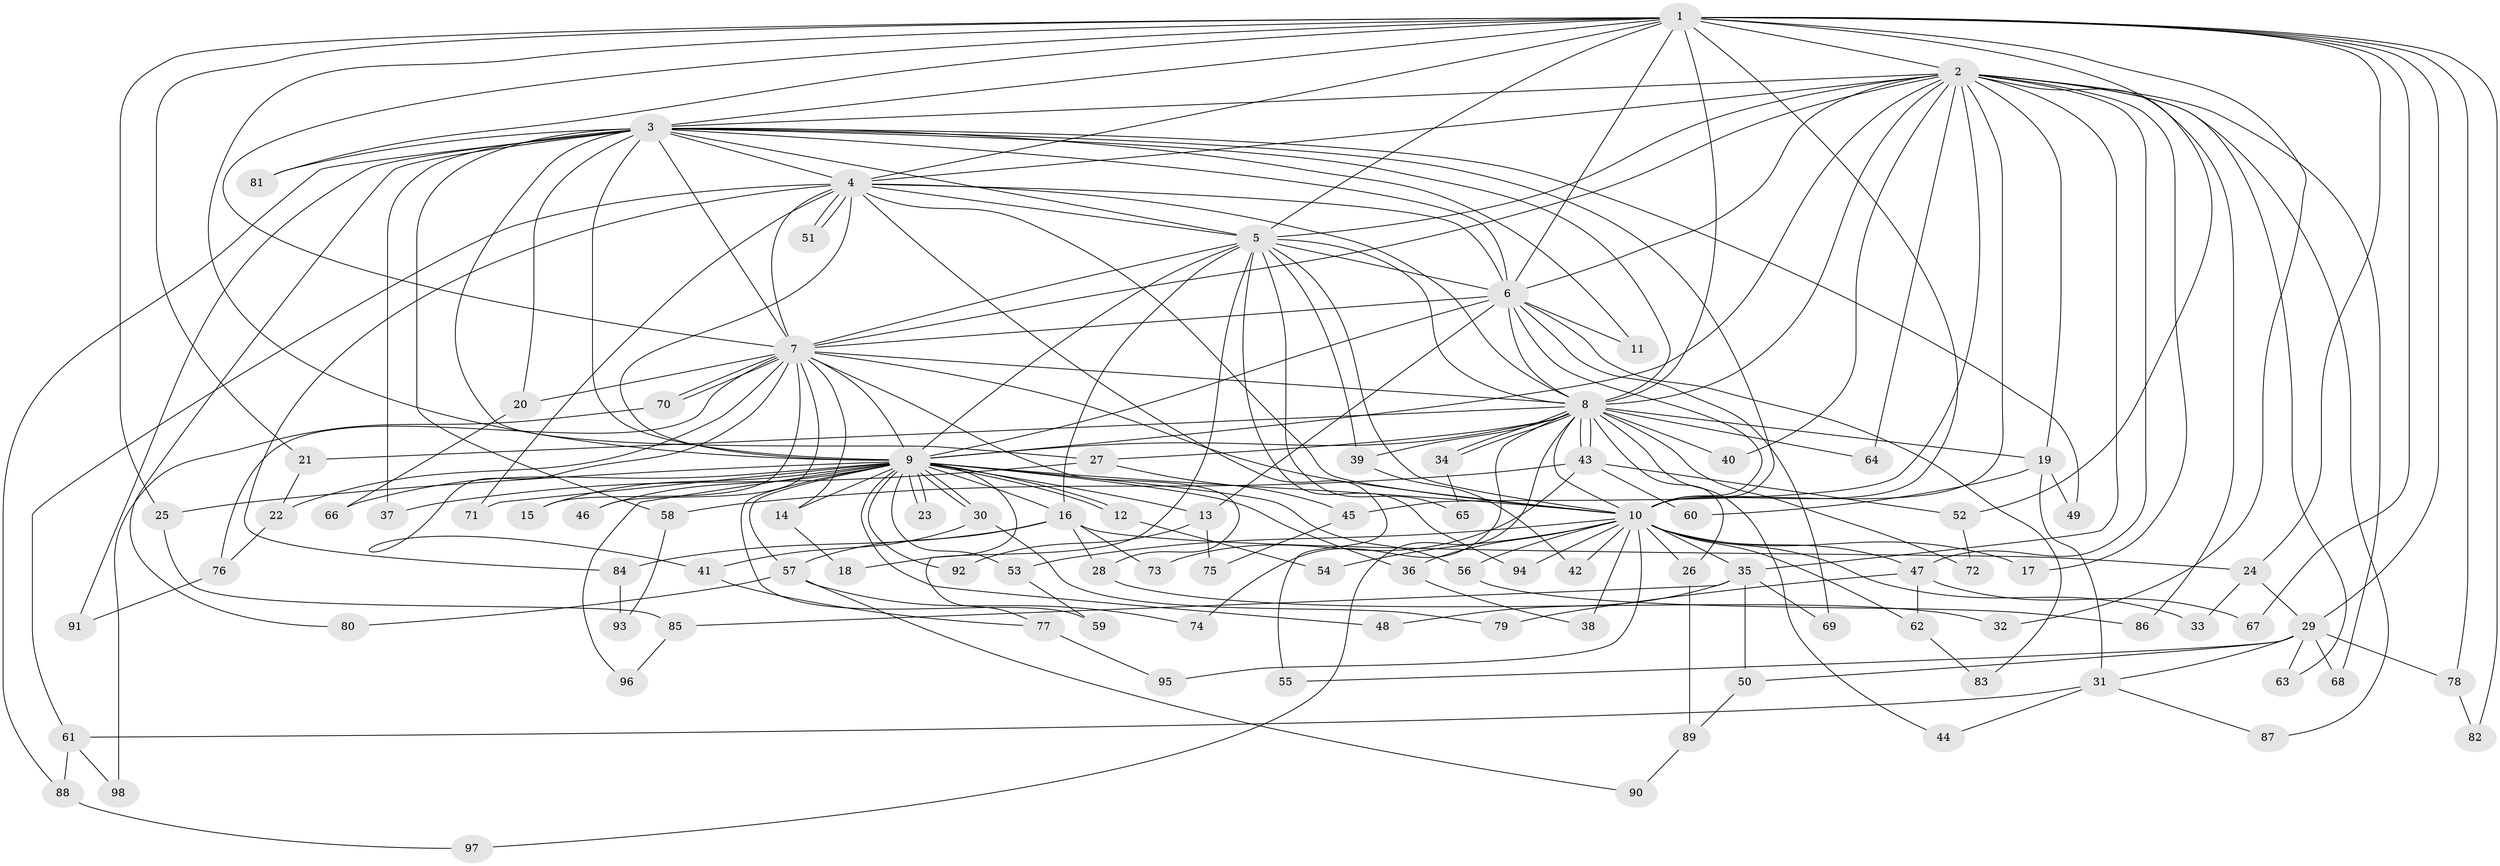 // coarse degree distribution, {21: 0.02702702702702703, 18: 0.013513513513513514, 19: 0.013513513513513514, 12: 0.013513513513513514, 13: 0.013513513513513514, 17: 0.013513513513513514, 25: 0.013513513513513514, 28: 0.013513513513513514, 2: 0.4864864864864865, 3: 0.24324324324324326, 8: 0.013513513513513514, 5: 0.06756756756756757, 9: 0.013513513513513514, 4: 0.04054054054054054, 6: 0.013513513513513514}
// Generated by graph-tools (version 1.1) at 2025/51/02/27/25 19:51:45]
// undirected, 98 vertices, 221 edges
graph export_dot {
graph [start="1"]
  node [color=gray90,style=filled];
  1;
  2;
  3;
  4;
  5;
  6;
  7;
  8;
  9;
  10;
  11;
  12;
  13;
  14;
  15;
  16;
  17;
  18;
  19;
  20;
  21;
  22;
  23;
  24;
  25;
  26;
  27;
  28;
  29;
  30;
  31;
  32;
  33;
  34;
  35;
  36;
  37;
  38;
  39;
  40;
  41;
  42;
  43;
  44;
  45;
  46;
  47;
  48;
  49;
  50;
  51;
  52;
  53;
  54;
  55;
  56;
  57;
  58;
  59;
  60;
  61;
  62;
  63;
  64;
  65;
  66;
  67;
  68;
  69;
  70;
  71;
  72;
  73;
  74;
  75;
  76;
  77;
  78;
  79;
  80;
  81;
  82;
  83;
  84;
  85;
  86;
  87;
  88;
  89;
  90;
  91;
  92;
  93;
  94;
  95;
  96;
  97;
  98;
  1 -- 2;
  1 -- 3;
  1 -- 4;
  1 -- 5;
  1 -- 6;
  1 -- 7;
  1 -- 8;
  1 -- 9;
  1 -- 10;
  1 -- 21;
  1 -- 24;
  1 -- 25;
  1 -- 29;
  1 -- 32;
  1 -- 52;
  1 -- 67;
  1 -- 78;
  1 -- 81;
  1 -- 82;
  2 -- 3;
  2 -- 4;
  2 -- 5;
  2 -- 6;
  2 -- 7;
  2 -- 8;
  2 -- 9;
  2 -- 10;
  2 -- 17;
  2 -- 19;
  2 -- 35;
  2 -- 40;
  2 -- 45;
  2 -- 47;
  2 -- 63;
  2 -- 64;
  2 -- 68;
  2 -- 86;
  2 -- 87;
  3 -- 4;
  3 -- 5;
  3 -- 6;
  3 -- 7;
  3 -- 8;
  3 -- 9;
  3 -- 10;
  3 -- 11;
  3 -- 20;
  3 -- 27;
  3 -- 37;
  3 -- 49;
  3 -- 58;
  3 -- 80;
  3 -- 81;
  3 -- 88;
  3 -- 91;
  4 -- 5;
  4 -- 6;
  4 -- 7;
  4 -- 8;
  4 -- 9;
  4 -- 10;
  4 -- 51;
  4 -- 51;
  4 -- 55;
  4 -- 61;
  4 -- 71;
  4 -- 84;
  5 -- 6;
  5 -- 7;
  5 -- 8;
  5 -- 9;
  5 -- 10;
  5 -- 16;
  5 -- 18;
  5 -- 39;
  5 -- 65;
  5 -- 94;
  6 -- 7;
  6 -- 8;
  6 -- 9;
  6 -- 10;
  6 -- 11;
  6 -- 13;
  6 -- 69;
  6 -- 83;
  7 -- 8;
  7 -- 9;
  7 -- 10;
  7 -- 14;
  7 -- 15;
  7 -- 20;
  7 -- 22;
  7 -- 28;
  7 -- 41;
  7 -- 46;
  7 -- 70;
  7 -- 70;
  7 -- 76;
  8 -- 9;
  8 -- 10;
  8 -- 19;
  8 -- 21;
  8 -- 26;
  8 -- 27;
  8 -- 34;
  8 -- 34;
  8 -- 39;
  8 -- 40;
  8 -- 43;
  8 -- 43;
  8 -- 44;
  8 -- 64;
  8 -- 72;
  8 -- 74;
  8 -- 97;
  9 -- 10;
  9 -- 12;
  9 -- 12;
  9 -- 13;
  9 -- 14;
  9 -- 15;
  9 -- 16;
  9 -- 23;
  9 -- 23;
  9 -- 25;
  9 -- 30;
  9 -- 30;
  9 -- 36;
  9 -- 46;
  9 -- 48;
  9 -- 53;
  9 -- 56;
  9 -- 57;
  9 -- 59;
  9 -- 66;
  9 -- 71;
  9 -- 77;
  9 -- 92;
  9 -- 96;
  10 -- 17;
  10 -- 26;
  10 -- 33;
  10 -- 35;
  10 -- 36;
  10 -- 38;
  10 -- 42;
  10 -- 47;
  10 -- 53;
  10 -- 54;
  10 -- 56;
  10 -- 62;
  10 -- 94;
  10 -- 95;
  12 -- 54;
  13 -- 75;
  13 -- 92;
  14 -- 18;
  16 -- 24;
  16 -- 28;
  16 -- 57;
  16 -- 73;
  16 -- 84;
  19 -- 31;
  19 -- 49;
  19 -- 60;
  20 -- 66;
  21 -- 22;
  22 -- 76;
  24 -- 29;
  24 -- 33;
  25 -- 85;
  26 -- 89;
  27 -- 37;
  27 -- 45;
  28 -- 32;
  29 -- 31;
  29 -- 50;
  29 -- 55;
  29 -- 63;
  29 -- 68;
  29 -- 78;
  30 -- 41;
  30 -- 79;
  31 -- 44;
  31 -- 61;
  31 -- 87;
  34 -- 65;
  35 -- 48;
  35 -- 50;
  35 -- 69;
  35 -- 85;
  36 -- 38;
  39 -- 42;
  41 -- 77;
  43 -- 52;
  43 -- 58;
  43 -- 60;
  43 -- 73;
  45 -- 75;
  47 -- 62;
  47 -- 67;
  47 -- 79;
  50 -- 89;
  52 -- 72;
  53 -- 59;
  56 -- 86;
  57 -- 74;
  57 -- 80;
  57 -- 90;
  58 -- 93;
  61 -- 88;
  61 -- 98;
  62 -- 83;
  70 -- 98;
  76 -- 91;
  77 -- 95;
  78 -- 82;
  84 -- 93;
  85 -- 96;
  88 -- 97;
  89 -- 90;
}
